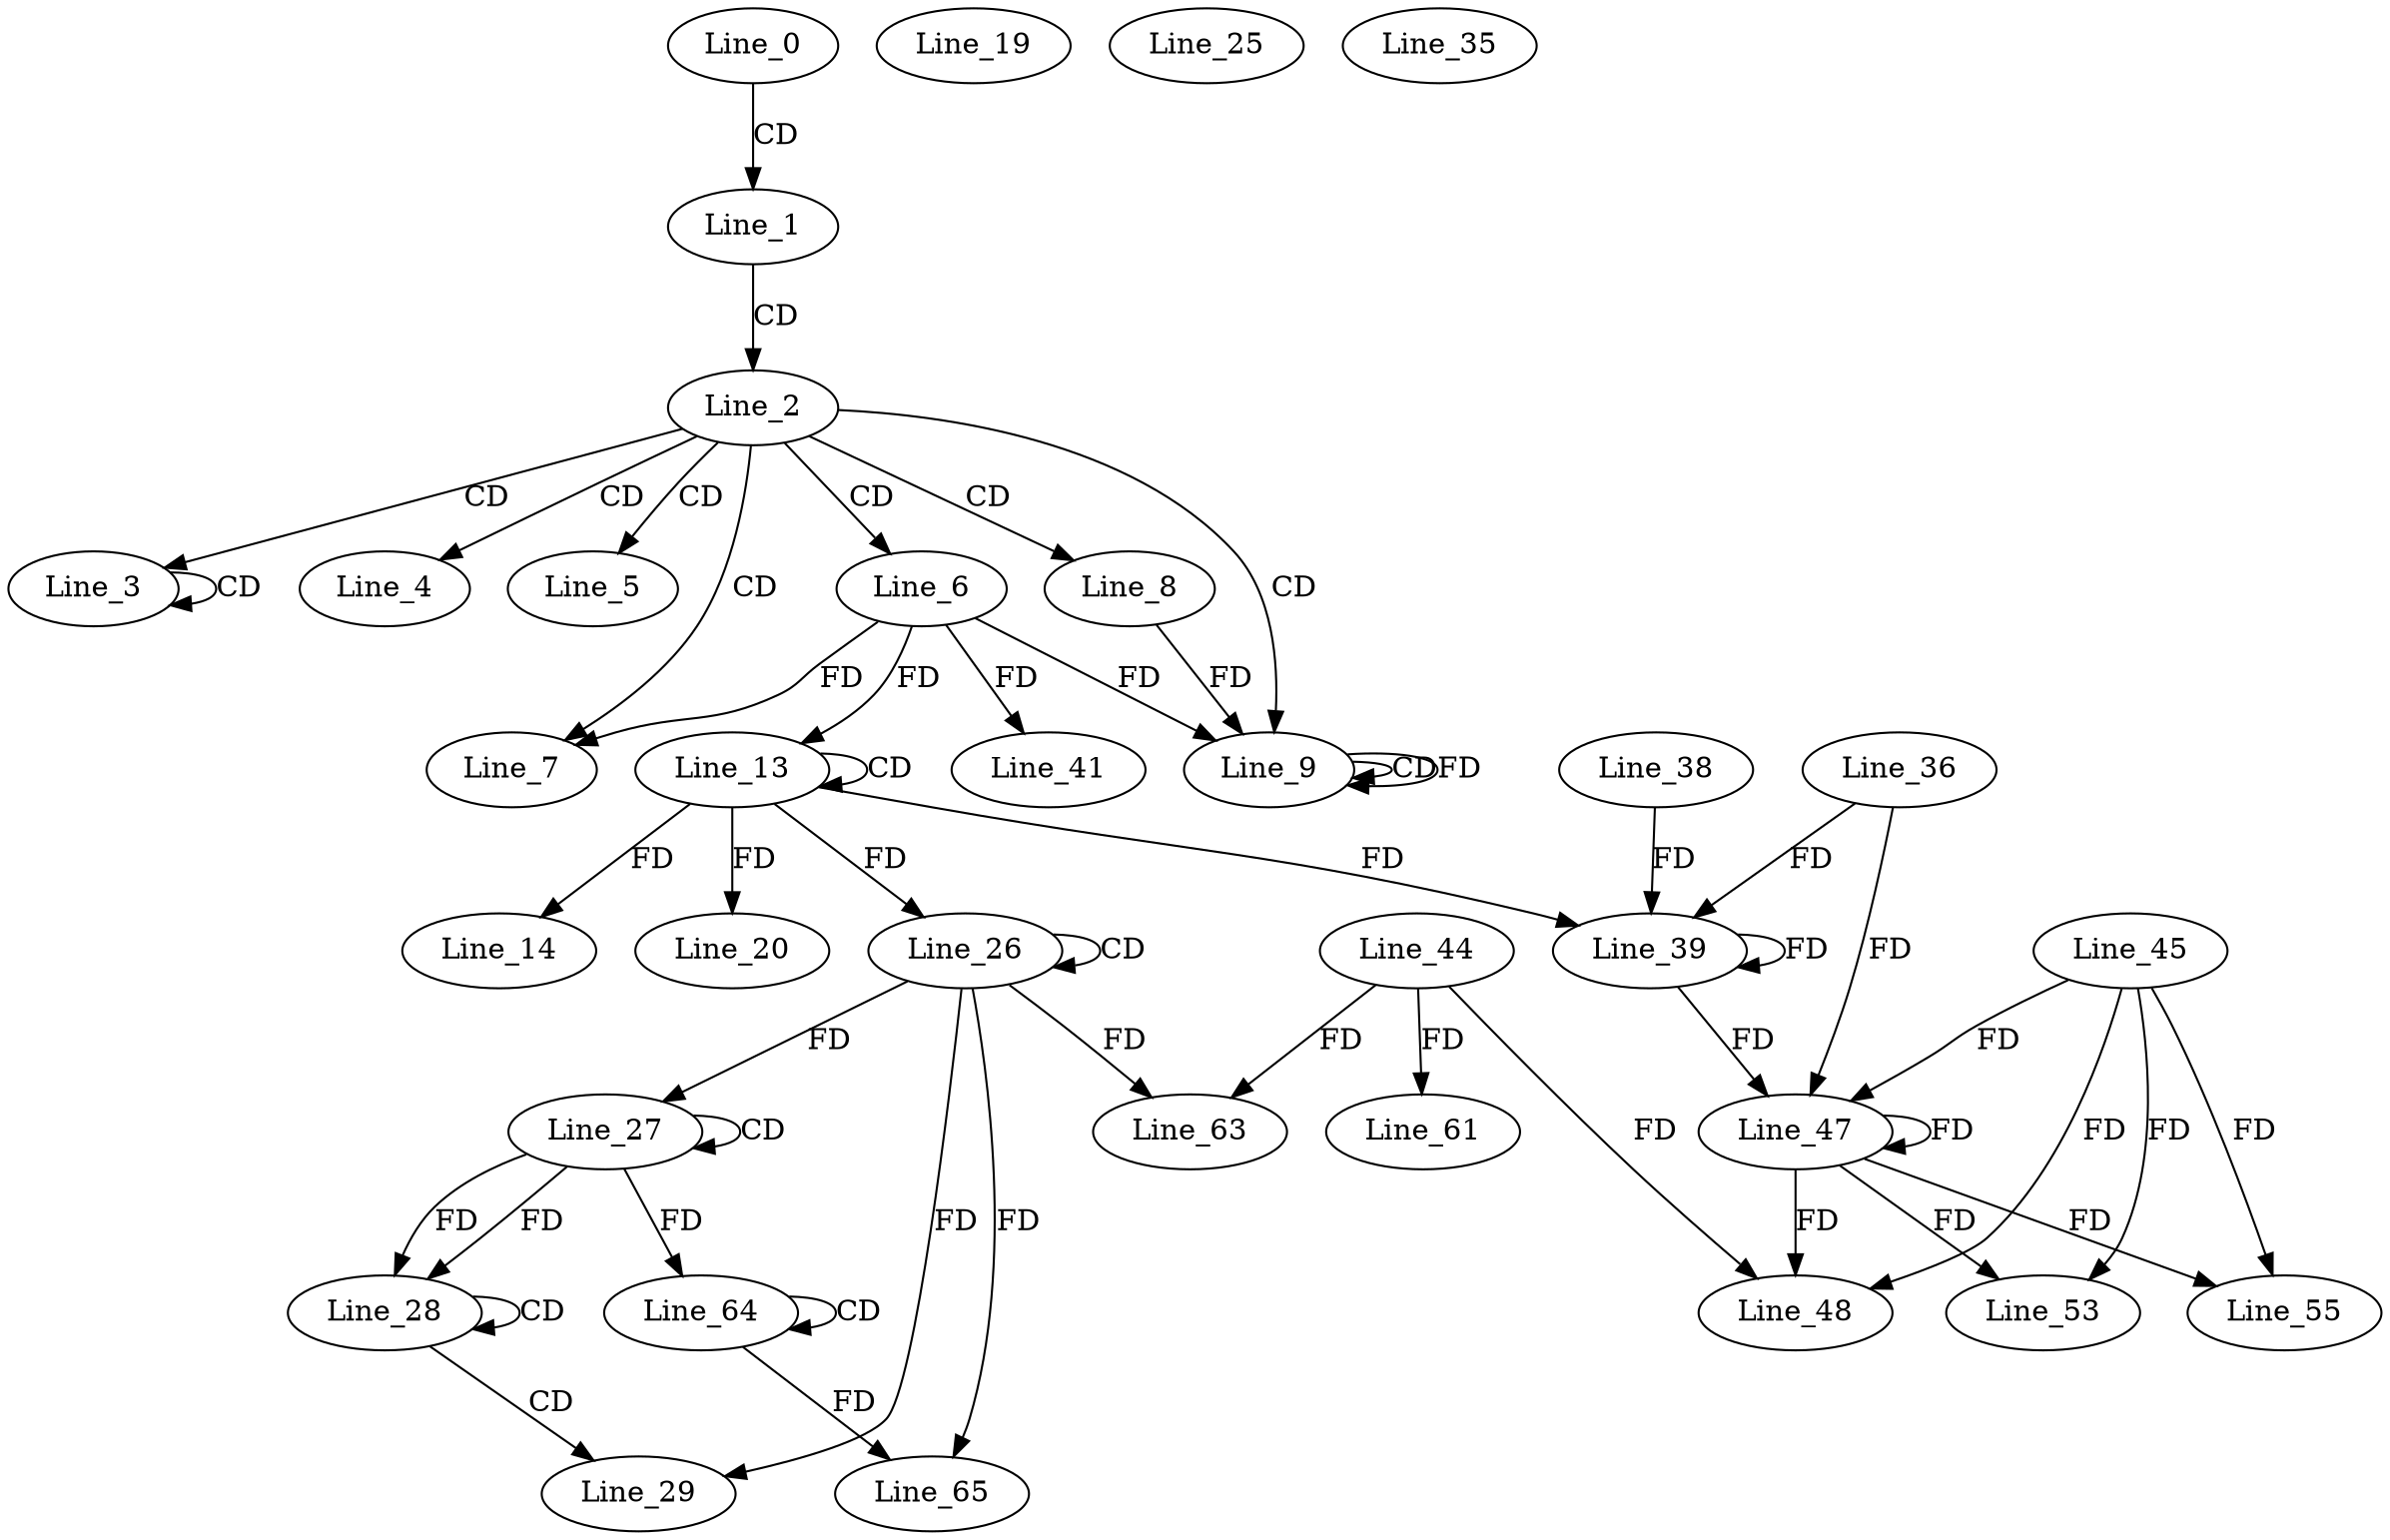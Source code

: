 digraph G {
  Line_0;
  Line_1;
  Line_2;
  Line_3;
  Line_3;
  Line_4;
  Line_5;
  Line_6;
  Line_7;
  Line_8;
  Line_9;
  Line_9;
  Line_9;
  Line_13;
  Line_13;
  Line_14;
  Line_19;
  Line_20;
  Line_25;
  Line_26;
  Line_26;
  Line_27;
  Line_27;
  Line_28;
  Line_28;
  Line_29;
  Line_35;
  Line_36;
  Line_39;
  Line_39;
  Line_38;
  Line_41;
  Line_45;
  Line_47;
  Line_47;
  Line_44;
  Line_48;
  Line_53;
  Line_55;
  Line_61;
  Line_63;
  Line_64;
  Line_64;
  Line_65;
  Line_0 -> Line_1 [ label="CD" ];
  Line_1 -> Line_2 [ label="CD" ];
  Line_2 -> Line_3 [ label="CD" ];
  Line_3 -> Line_3 [ label="CD" ];
  Line_2 -> Line_4 [ label="CD" ];
  Line_2 -> Line_5 [ label="CD" ];
  Line_2 -> Line_6 [ label="CD" ];
  Line_2 -> Line_7 [ label="CD" ];
  Line_6 -> Line_7 [ label="FD" ];
  Line_2 -> Line_8 [ label="CD" ];
  Line_2 -> Line_9 [ label="CD" ];
  Line_9 -> Line_9 [ label="CD" ];
  Line_9 -> Line_9 [ label="FD" ];
  Line_8 -> Line_9 [ label="FD" ];
  Line_6 -> Line_9 [ label="FD" ];
  Line_13 -> Line_13 [ label="CD" ];
  Line_6 -> Line_13 [ label="FD" ];
  Line_13 -> Line_14 [ label="FD" ];
  Line_13 -> Line_20 [ label="FD" ];
  Line_26 -> Line_26 [ label="CD" ];
  Line_13 -> Line_26 [ label="FD" ];
  Line_27 -> Line_27 [ label="CD" ];
  Line_26 -> Line_27 [ label="FD" ];
  Line_27 -> Line_28 [ label="FD" ];
  Line_28 -> Line_28 [ label="CD" ];
  Line_27 -> Line_28 [ label="FD" ];
  Line_28 -> Line_29 [ label="CD" ];
  Line_26 -> Line_29 [ label="FD" ];
  Line_36 -> Line_39 [ label="FD" ];
  Line_39 -> Line_39 [ label="FD" ];
  Line_13 -> Line_39 [ label="FD" ];
  Line_38 -> Line_39 [ label="FD" ];
  Line_6 -> Line_41 [ label="FD" ];
  Line_45 -> Line_47 [ label="FD" ];
  Line_47 -> Line_47 [ label="FD" ];
  Line_36 -> Line_47 [ label="FD" ];
  Line_39 -> Line_47 [ label="FD" ];
  Line_44 -> Line_48 [ label="FD" ];
  Line_45 -> Line_48 [ label="FD" ];
  Line_47 -> Line_48 [ label="FD" ];
  Line_45 -> Line_53 [ label="FD" ];
  Line_47 -> Line_53 [ label="FD" ];
  Line_45 -> Line_55 [ label="FD" ];
  Line_47 -> Line_55 [ label="FD" ];
  Line_44 -> Line_61 [ label="FD" ];
  Line_44 -> Line_63 [ label="FD" ];
  Line_26 -> Line_63 [ label="FD" ];
  Line_64 -> Line_64 [ label="CD" ];
  Line_27 -> Line_64 [ label="FD" ];
  Line_26 -> Line_65 [ label="FD" ];
  Line_64 -> Line_65 [ label="FD" ];
}
